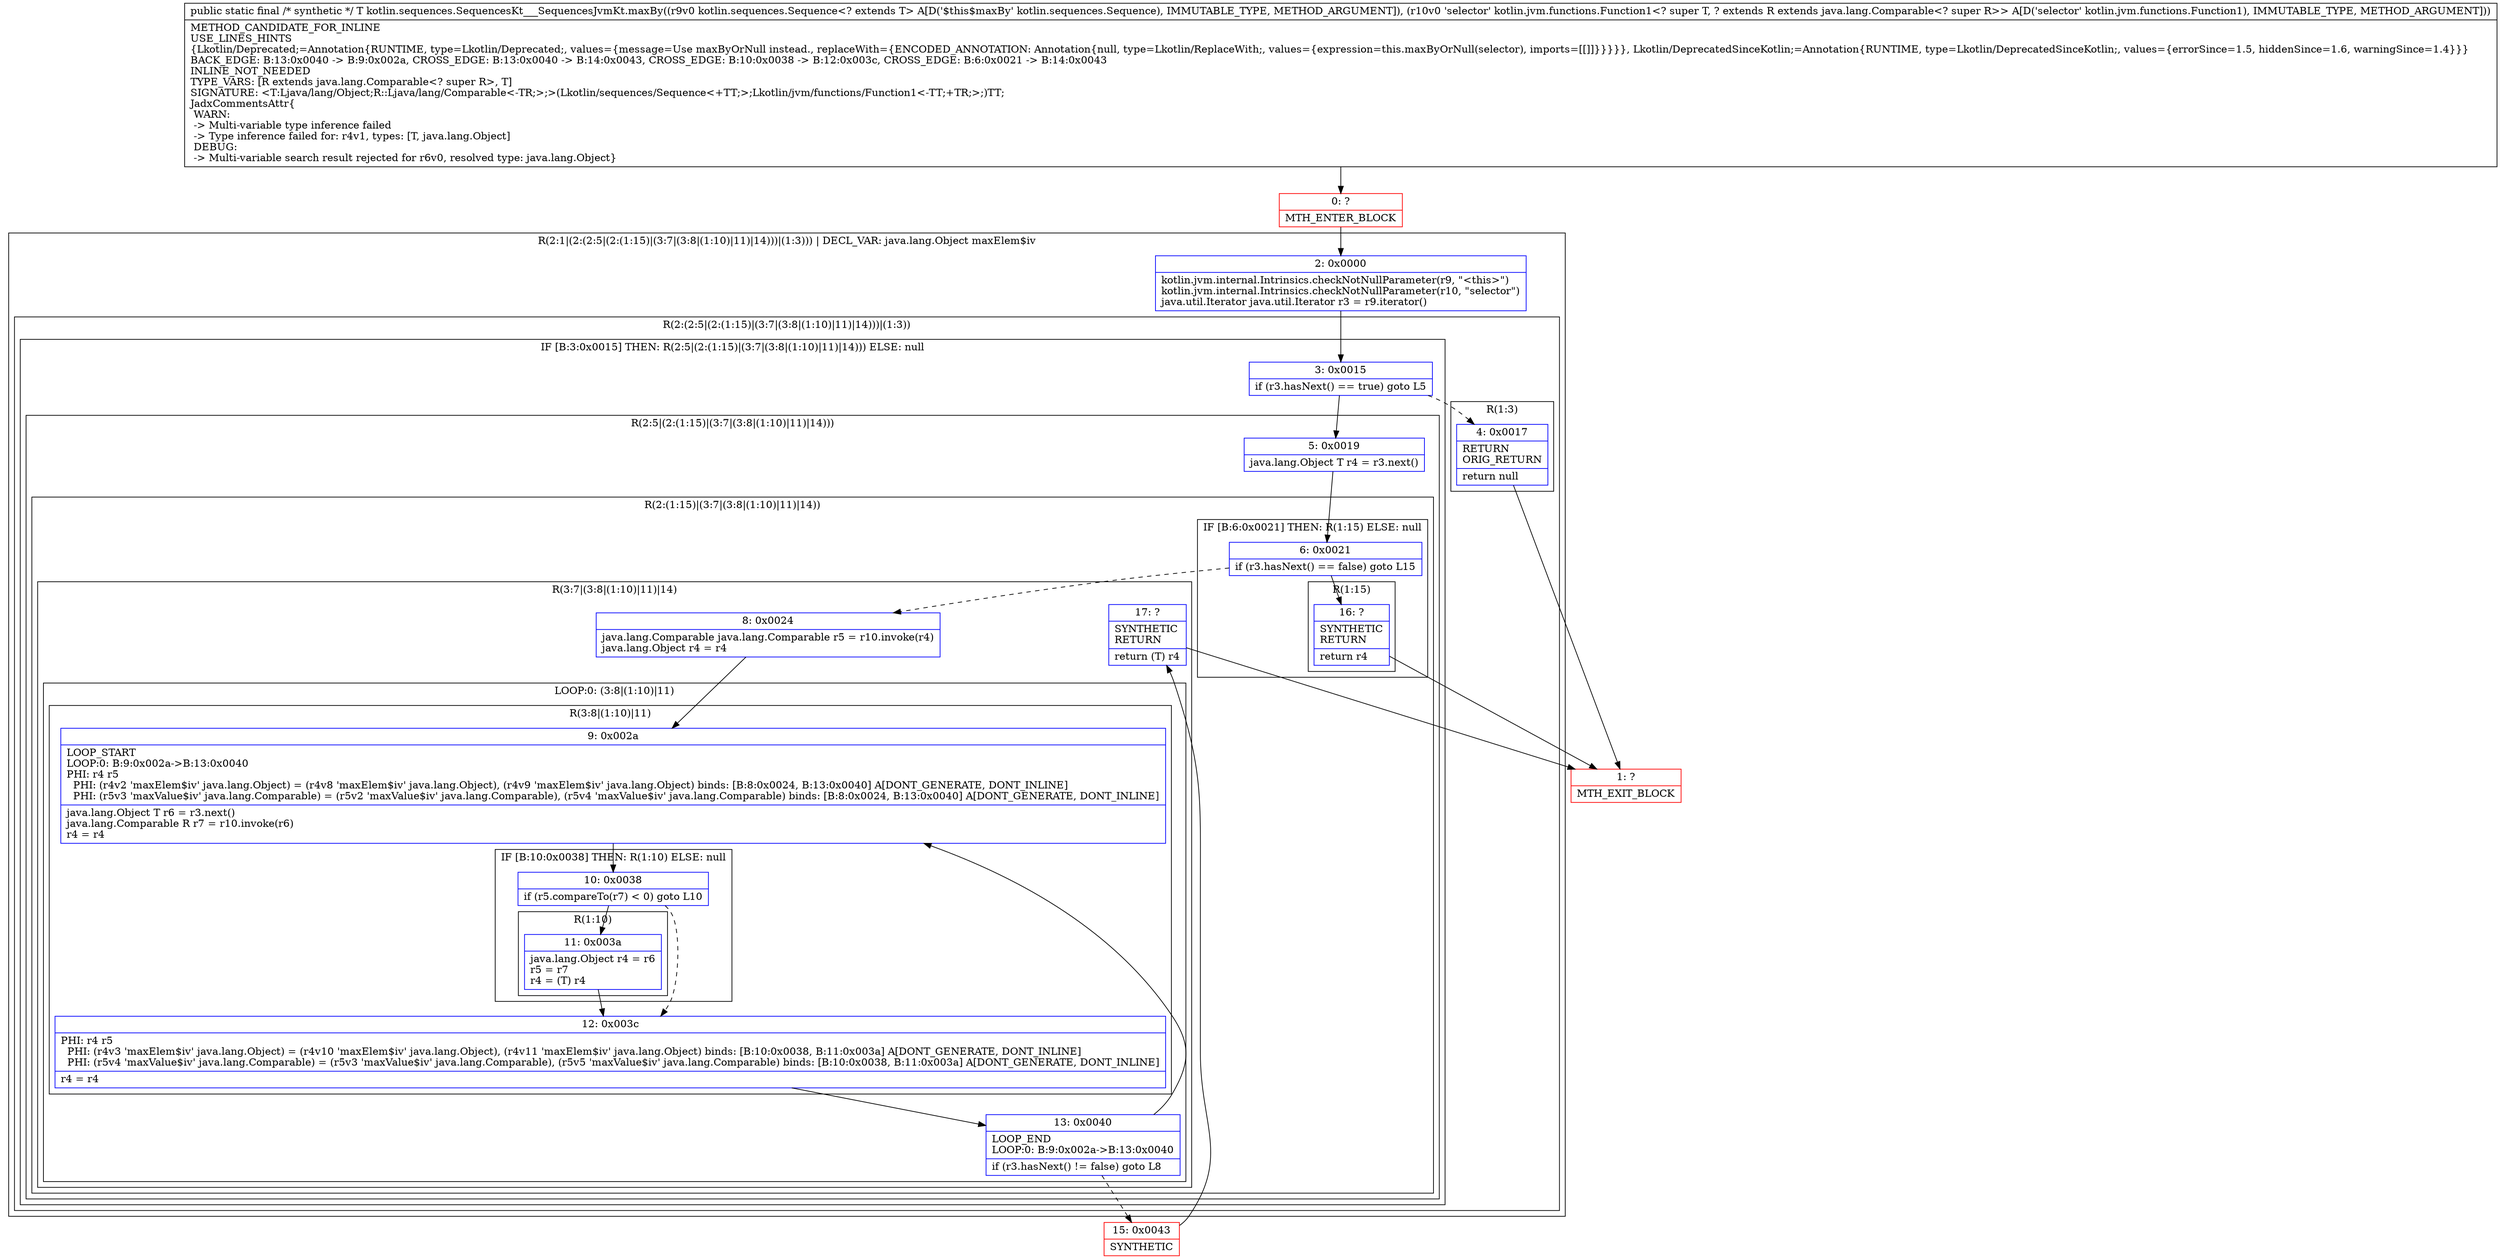 digraph "CFG forkotlin.sequences.SequencesKt___SequencesJvmKt.maxBy(Lkotlin\/sequences\/Sequence;Lkotlin\/jvm\/functions\/Function1;)Ljava\/lang\/Object;" {
subgraph cluster_Region_2100817295 {
label = "R(2:1|(2:(2:5|(2:(1:15)|(3:7|(3:8|(1:10)|11)|14)))|(1:3))) | DECL_VAR: java.lang.Object maxElem$iv\l";
node [shape=record,color=blue];
Node_2 [shape=record,label="{2\:\ 0x0000|kotlin.jvm.internal.Intrinsics.checkNotNullParameter(r9, \"\<this\>\")\lkotlin.jvm.internal.Intrinsics.checkNotNullParameter(r10, \"selector\")\ljava.util.Iterator java.util.Iterator r3 = r9.iterator()\l}"];
subgraph cluster_Region_631117490 {
label = "R(2:(2:5|(2:(1:15)|(3:7|(3:8|(1:10)|11)|14)))|(1:3))";
node [shape=record,color=blue];
subgraph cluster_IfRegion_1045045551 {
label = "IF [B:3:0x0015] THEN: R(2:5|(2:(1:15)|(3:7|(3:8|(1:10)|11)|14))) ELSE: null";
node [shape=record,color=blue];
Node_3 [shape=record,label="{3\:\ 0x0015|if (r3.hasNext() == true) goto L5\l}"];
subgraph cluster_Region_21848763 {
label = "R(2:5|(2:(1:15)|(3:7|(3:8|(1:10)|11)|14)))";
node [shape=record,color=blue];
Node_5 [shape=record,label="{5\:\ 0x0019|java.lang.Object T r4 = r3.next()\l}"];
subgraph cluster_Region_1674791588 {
label = "R(2:(1:15)|(3:7|(3:8|(1:10)|11)|14))";
node [shape=record,color=blue];
subgraph cluster_IfRegion_467135625 {
label = "IF [B:6:0x0021] THEN: R(1:15) ELSE: null";
node [shape=record,color=blue];
Node_6 [shape=record,label="{6\:\ 0x0021|if (r3.hasNext() == false) goto L15\l}"];
subgraph cluster_Region_1557189755 {
label = "R(1:15)";
node [shape=record,color=blue];
Node_16 [shape=record,label="{16\:\ ?|SYNTHETIC\lRETURN\l|return r4\l}"];
}
}
subgraph cluster_Region_2026358988 {
label = "R(3:7|(3:8|(1:10)|11)|14)";
node [shape=record,color=blue];
Node_8 [shape=record,label="{8\:\ 0x0024|java.lang.Comparable java.lang.Comparable r5 = r10.invoke(r4)\ljava.lang.Object r4 = r4\l}"];
subgraph cluster_LoopRegion_1498292713 {
label = "LOOP:0: (3:8|(1:10)|11)";
node [shape=record,color=blue];
Node_13 [shape=record,label="{13\:\ 0x0040|LOOP_END\lLOOP:0: B:9:0x002a\-\>B:13:0x0040\l|if (r3.hasNext() != false) goto L8\l}"];
subgraph cluster_Region_912400566 {
label = "R(3:8|(1:10)|11)";
node [shape=record,color=blue];
Node_9 [shape=record,label="{9\:\ 0x002a|LOOP_START\lLOOP:0: B:9:0x002a\-\>B:13:0x0040\lPHI: r4 r5 \l  PHI: (r4v2 'maxElem$iv' java.lang.Object) = (r4v8 'maxElem$iv' java.lang.Object), (r4v9 'maxElem$iv' java.lang.Object) binds: [B:8:0x0024, B:13:0x0040] A[DONT_GENERATE, DONT_INLINE]\l  PHI: (r5v3 'maxValue$iv' java.lang.Comparable) = (r5v2 'maxValue$iv' java.lang.Comparable), (r5v4 'maxValue$iv' java.lang.Comparable) binds: [B:8:0x0024, B:13:0x0040] A[DONT_GENERATE, DONT_INLINE]\l|java.lang.Object T r6 = r3.next()\ljava.lang.Comparable R r7 = r10.invoke(r6)\lr4 = r4\l}"];
subgraph cluster_IfRegion_2012086903 {
label = "IF [B:10:0x0038] THEN: R(1:10) ELSE: null";
node [shape=record,color=blue];
Node_10 [shape=record,label="{10\:\ 0x0038|if (r5.compareTo(r7) \< 0) goto L10\l}"];
subgraph cluster_Region_1345257300 {
label = "R(1:10)";
node [shape=record,color=blue];
Node_11 [shape=record,label="{11\:\ 0x003a|java.lang.Object r4 = r6\lr5 = r7\lr4 = (T) r4\l}"];
}
}
Node_12 [shape=record,label="{12\:\ 0x003c|PHI: r4 r5 \l  PHI: (r4v3 'maxElem$iv' java.lang.Object) = (r4v10 'maxElem$iv' java.lang.Object), (r4v11 'maxElem$iv' java.lang.Object) binds: [B:10:0x0038, B:11:0x003a] A[DONT_GENERATE, DONT_INLINE]\l  PHI: (r5v4 'maxValue$iv' java.lang.Comparable) = (r5v3 'maxValue$iv' java.lang.Comparable), (r5v5 'maxValue$iv' java.lang.Comparable) binds: [B:10:0x0038, B:11:0x003a] A[DONT_GENERATE, DONT_INLINE]\l|r4 = r4\l}"];
}
}
Node_17 [shape=record,label="{17\:\ ?|SYNTHETIC\lRETURN\l|return (T) r4\l}"];
}
}
}
}
subgraph cluster_Region_1125379991 {
label = "R(1:3)";
node [shape=record,color=blue];
Node_4 [shape=record,label="{4\:\ 0x0017|RETURN\lORIG_RETURN\l|return null\l}"];
}
}
}
Node_0 [shape=record,color=red,label="{0\:\ ?|MTH_ENTER_BLOCK\l}"];
Node_1 [shape=record,color=red,label="{1\:\ ?|MTH_EXIT_BLOCK\l}"];
Node_15 [shape=record,color=red,label="{15\:\ 0x0043|SYNTHETIC\l}"];
MethodNode[shape=record,label="{public static final \/* synthetic *\/ T kotlin.sequences.SequencesKt___SequencesJvmKt.maxBy((r9v0 kotlin.sequences.Sequence\<? extends T\> A[D('$this$maxBy' kotlin.sequences.Sequence), IMMUTABLE_TYPE, METHOD_ARGUMENT]), (r10v0 'selector' kotlin.jvm.functions.Function1\<? super T, ? extends R extends java.lang.Comparable\<? super R\>\> A[D('selector' kotlin.jvm.functions.Function1), IMMUTABLE_TYPE, METHOD_ARGUMENT]))  | METHOD_CANDIDATE_FOR_INLINE\lUSE_LINES_HINTS\l\{Lkotlin\/Deprecated;=Annotation\{RUNTIME, type=Lkotlin\/Deprecated;, values=\{message=Use maxByOrNull instead., replaceWith=\{ENCODED_ANNOTATION: Annotation\{null, type=Lkotlin\/ReplaceWith;, values=\{expression=this.maxByOrNull(selector), imports=[[]]\}\}\}\}\}, Lkotlin\/DeprecatedSinceKotlin;=Annotation\{RUNTIME, type=Lkotlin\/DeprecatedSinceKotlin;, values=\{errorSince=1.5, hiddenSince=1.6, warningSince=1.4\}\}\}\lBACK_EDGE: B:13:0x0040 \-\> B:9:0x002a, CROSS_EDGE: B:13:0x0040 \-\> B:14:0x0043, CROSS_EDGE: B:10:0x0038 \-\> B:12:0x003c, CROSS_EDGE: B:6:0x0021 \-\> B:14:0x0043\lINLINE_NOT_NEEDED\lTYPE_VARS: [R extends java.lang.Comparable\<? super R\>, T]\lSIGNATURE: \<T:Ljava\/lang\/Object;R::Ljava\/lang\/Comparable\<\-TR;\>;\>(Lkotlin\/sequences\/Sequence\<+TT;\>;Lkotlin\/jvm\/functions\/Function1\<\-TT;+TR;\>;)TT;\lJadxCommentsAttr\{\l WARN: \l \-\> Multi\-variable type inference failed\l \-\> Type inference failed for: r4v1, types: [T, java.lang.Object]\l DEBUG: \l \-\> Multi\-variable search result rejected for r6v0, resolved type: java.lang.Object\}\l}"];
MethodNode -> Node_0;Node_2 -> Node_3;
Node_3 -> Node_4[style=dashed];
Node_3 -> Node_5;
Node_5 -> Node_6;
Node_6 -> Node_8[style=dashed];
Node_6 -> Node_16;
Node_16 -> Node_1;
Node_8 -> Node_9;
Node_13 -> Node_9;
Node_13 -> Node_15[style=dashed];
Node_9 -> Node_10;
Node_10 -> Node_11;
Node_10 -> Node_12[style=dashed];
Node_11 -> Node_12;
Node_12 -> Node_13;
Node_17 -> Node_1;
Node_4 -> Node_1;
Node_0 -> Node_2;
Node_15 -> Node_17;
}

